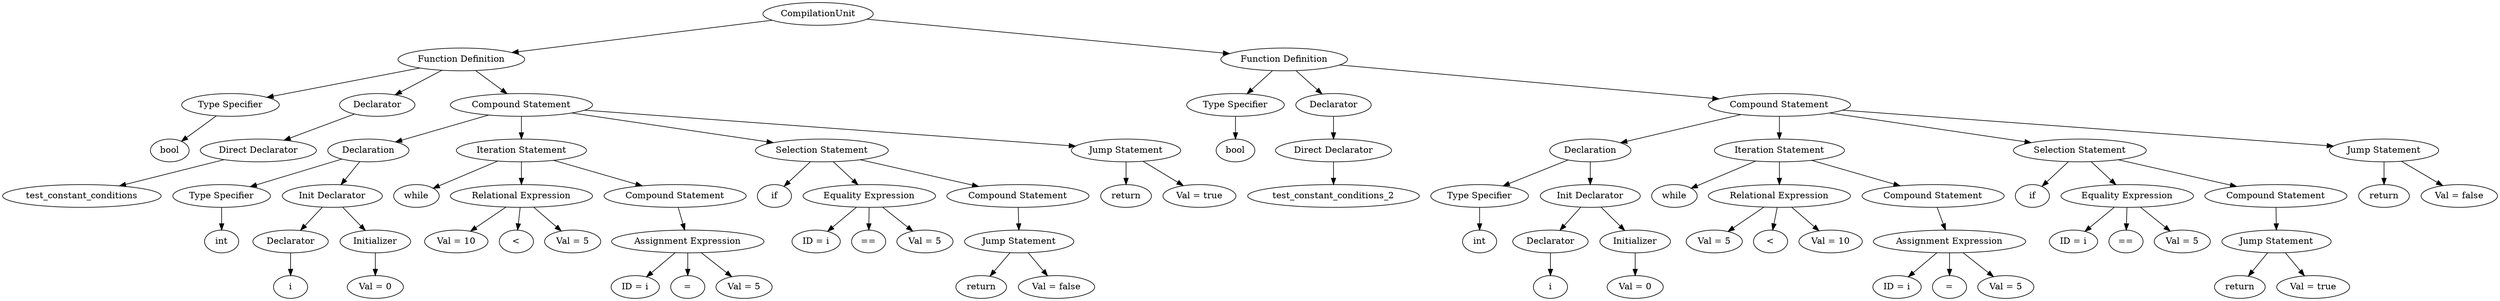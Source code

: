 digraph G {
		Q0[label="CompilationUnit"];
		Q0 -> Q1
		Q1[label="Function Definition"];
		Q1 -> Q2
		Q2[label="Type Specifier"];
		Q2 -> Q3
		Q3[label="bool"];
		Q1 -> Q4
		Q4[label="Declarator"];
		Q4 -> Q5
		Q5[label="Direct Declarator"];
		Q5 -> Q6
		Q6[label="test_constant_conditions"];
		Q1 -> Q7
		Q7[label="Compound Statement"];
		Q7 -> Q8
		Q8[label="Declaration"];
		Q8 -> Q9
		Q9[label="Type Specifier"];
		Q9 -> Q10
		Q10[label="int"];
		Q8 -> Q11
		Q11[label="Init Declarator"];
		Q11 -> Q12
		Q12[label="Declarator"];
		Q12 -> Q13
		Q13[label="i"];
		Q11 -> Q14
		Q14[label="Initializer"];
		Q14 -> Q15
		Q15[label="Val = 0"];
		Q7 -> Q16
		Q16[label="Iteration Statement"];
		Q16 -> Q17
		Q17[label="while"];
		Q16 -> Q18
		Q18[label="Relational Expression"];
		Q18 -> Q19
		Q19[label="Val = 10"];
		Q18 -> Q20
		Q20[label="<"];
		Q18 -> Q21
		Q21[label="Val = 5"];
		Q16 -> Q22
		Q22[label="Compound Statement"];
		Q22 -> Q23
		Q23[label="Assignment Expression"];
		Q23 -> Q24
		Q24[label="ID = i"];
		Q23 -> Q25
		Q25[label="="];
		Q23 -> Q26
		Q26[label="Val = 5"];
		Q7 -> Q27
		Q27[label="Selection Statement"];
		Q27 -> Q28
		Q28[label="if"];
		Q27 -> Q29
		Q29[label="Equality Expression"];
		Q29 -> Q30
		Q30[label="ID = i"];
		Q29 -> Q31
		Q31[label="=="];
		Q29 -> Q32
		Q32[label="Val = 5"];
		Q27 -> Q33
		Q33[label="Compound Statement"];
		Q33 -> Q34
		Q34[label="Jump Statement"];
		Q34 -> Q35
		Q35[label="return"];
		Q34 -> Q36
		Q36[label="Val = false"];
		Q7 -> Q37
		Q37[label="Jump Statement"];
		Q37 -> Q38
		Q38[label="return"];
		Q37 -> Q39
		Q39[label="Val = true"];
		Q0 -> Q40
		Q40[label="Function Definition"];
		Q40 -> Q41
		Q41[label="Type Specifier"];
		Q41 -> Q42
		Q42[label="bool"];
		Q40 -> Q43
		Q43[label="Declarator"];
		Q43 -> Q44
		Q44[label="Direct Declarator"];
		Q44 -> Q45
		Q45[label="test_constant_conditions_2"];
		Q40 -> Q46
		Q46[label="Compound Statement"];
		Q46 -> Q47
		Q47[label="Declaration"];
		Q47 -> Q48
		Q48[label="Type Specifier"];
		Q48 -> Q49
		Q49[label="int"];
		Q47 -> Q50
		Q50[label="Init Declarator"];
		Q50 -> Q51
		Q51[label="Declarator"];
		Q51 -> Q52
		Q52[label="i"];
		Q50 -> Q53
		Q53[label="Initializer"];
		Q53 -> Q54
		Q54[label="Val = 0"];
		Q46 -> Q55
		Q55[label="Iteration Statement"];
		Q55 -> Q56
		Q56[label="while"];
		Q55 -> Q57
		Q57[label="Relational Expression"];
		Q57 -> Q58
		Q58[label="Val = 5"];
		Q57 -> Q59
		Q59[label="<"];
		Q57 -> Q60
		Q60[label="Val = 10"];
		Q55 -> Q61
		Q61[label="Compound Statement"];
		Q61 -> Q62
		Q62[label="Assignment Expression"];
		Q62 -> Q63
		Q63[label="ID = i"];
		Q62 -> Q64
		Q64[label="="];
		Q62 -> Q65
		Q65[label="Val = 5"];
		Q46 -> Q66
		Q66[label="Selection Statement"];
		Q66 -> Q67
		Q67[label="if"];
		Q66 -> Q68
		Q68[label="Equality Expression"];
		Q68 -> Q69
		Q69[label="ID = i"];
		Q68 -> Q70
		Q70[label="=="];
		Q68 -> Q71
		Q71[label="Val = 5"];
		Q66 -> Q72
		Q72[label="Compound Statement"];
		Q72 -> Q73
		Q73[label="Jump Statement"];
		Q73 -> Q74
		Q74[label="return"];
		Q73 -> Q75
		Q75[label="Val = true"];
		Q46 -> Q76
		Q76[label="Jump Statement"];
		Q76 -> Q77
		Q77[label="return"];
		Q76 -> Q78
		Q78[label="Val = false"];
		
}
